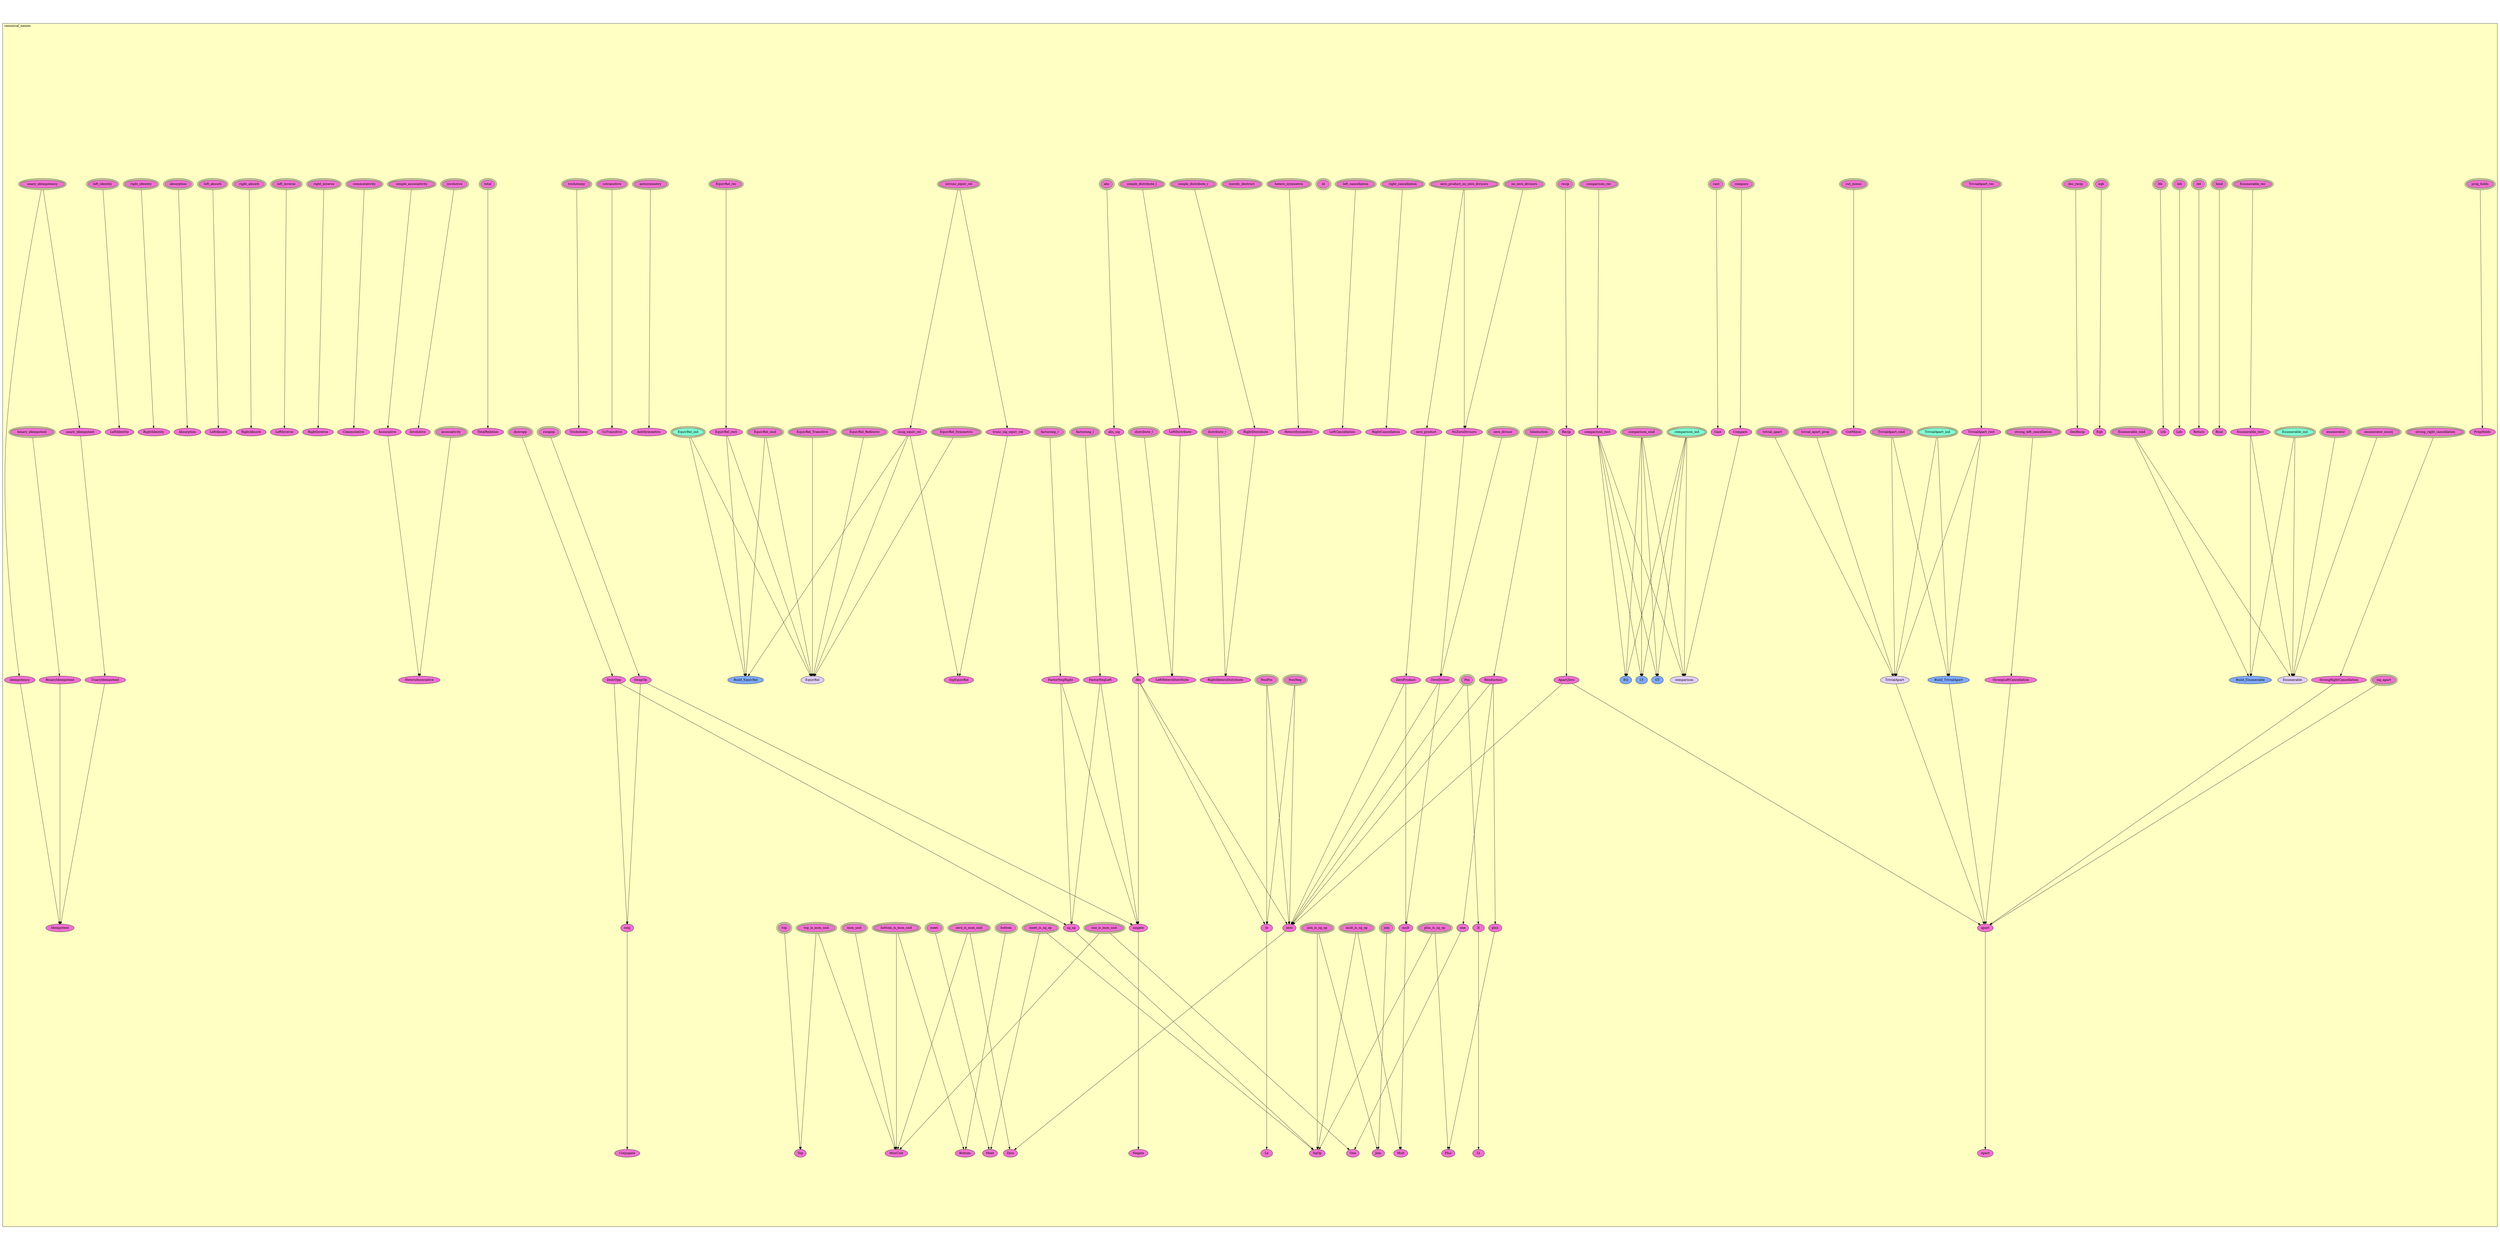 digraph HoTT_Classes_interfaces_canonical_names {
  graph [ratio=0.5]
  node [style=filled]
canonical_names_one_is_mon_unit [label="one_is_mon_unit", URL=<canonical_names.html#one_is_mon_unit>, peripheries=3, fillcolor="#F070D1"] ;
canonical_names_prop_holds [label="prop_holds", URL=<canonical_names.html#prop_holds>, peripheries=3, fillcolor="#F070D1"] ;
canonical_names_mult_is_sg_op [label="mult_is_sg_op", URL=<canonical_names.html#mult_is_sg_op>, peripheries=3, fillcolor="#F070D1"] ;
canonical_names_plus_is_sg_op [label="plus_is_sg_op", URL=<canonical_names.html#plus_is_sg_op>, peripheries=3, fillcolor="#F070D1"] ;
canonical_names_PropHolds [label="PropHolds", URL=<canonical_names.html#PropHolds>, fillcolor="#F070D1"] ;
canonical_names_enumerator_issurj [label="enumerator_issurj", URL=<canonical_names.html#enumerator_issurj>, peripheries=3, fillcolor="#F070D1"] ;
canonical_names_NonPos [label="NonPos", URL=<canonical_names.html#NonPos>, peripheries=3, fillcolor="#F070D1"] ;
canonical_names_enumerator [label="enumerator", URL=<canonical_names.html#enumerator>, peripheries=3, fillcolor="#F070D1"] ;
canonical_names_Pos [label="Pos", URL=<canonical_names.html#Pos>, peripheries=3, fillcolor="#F070D1"] ;
canonical_names_NonNeg [label="NonNeg", URL=<canonical_names.html#NonNeg>, peripheries=3, fillcolor="#F070D1"] ;
canonical_names_Enumerable_sind [label="Enumerable_sind", URL=<canonical_names.html#Enumerable_sind>, peripheries=3, fillcolor="#F070D1"] ;
canonical_names_lt [label="lt", URL=<canonical_names.html#lt>, fillcolor="#F070D1"] ;
canonical_names_Enumerable_rec [label="Enumerable_rec", URL=<canonical_names.html#Enumerable_rec>, peripheries=3, fillcolor="#F070D1"] ;
canonical_names_Lt [label="Lt", URL=<canonical_names.html#Lt>, fillcolor="#F070D1"] ;
canonical_names_Enumerable_ind [label="Enumerable_ind", URL=<canonical_names.html#Enumerable_ind>, peripheries=3, fillcolor="#7FFFD4"] ;
canonical_names_le [label="le", URL=<canonical_names.html#le>, fillcolor="#F070D1"] ;
canonical_names_Enumerable_rect [label="Enumerable_rect", URL=<canonical_names.html#Enumerable_rect>, fillcolor="#F070D1"] ;
canonical_names_Build_Enumerable [label="Build_Enumerable", URL=<canonical_names.html#Build_Enumerable>, fillcolor="#7FAAFF"] ;
canonical_names_Le [label="Le", URL=<canonical_names.html#Le>, fillcolor="#F070D1"] ;
canonical_names_Enumerable [label="Enumerable", URL=<canonical_names.html#Enumerable>, fillcolor="#E2CDFA"] ;
canonical_names_bottom [label="bottom", URL=<canonical_names.html#bottom>, peripheries=3, fillcolor="#F070D1"] ;
canonical_names_bind [label="bind", URL=<canonical_names.html#bind>, peripheries=3, fillcolor="#F070D1"] ;
canonical_names_Bottom [label="Bottom", URL=<canonical_names.html#Bottom>, fillcolor="#F070D1"] ;
canonical_names_top [label="top", URL=<canonical_names.html#top>, peripheries=3, fillcolor="#F070D1"] ;
canonical_names_Bind [label="Bind", URL=<canonical_names.html#Bind>, fillcolor="#F070D1"] ;
canonical_names_ret [label="ret", URL=<canonical_names.html#ret>, peripheries=3, fillcolor="#F070D1"] ;
canonical_names_Top [label="Top", URL=<canonical_names.html#Top>, fillcolor="#F070D1"] ;
canonical_names_join [label="join", URL=<canonical_names.html#join>, peripheries=3, fillcolor="#F070D1"] ;
canonical_names_Return [label="Return", URL=<canonical_names.html#Return>, fillcolor="#F070D1"] ;
canonical_names_leb [label="leb", URL=<canonical_names.html#leb>, peripheries=3, fillcolor="#F070D1"] ;
canonical_names_Join [label="Join", URL=<canonical_names.html#Join>, fillcolor="#F070D1"] ;
canonical_names_meet [label="meet", URL=<canonical_names.html#meet>, peripheries=3, fillcolor="#F070D1"] ;
canonical_names_Leb [label="Leb", URL=<canonical_names.html#Leb>, fillcolor="#F070D1"] ;
canonical_names_ltb [label="ltb", URL=<canonical_names.html#ltb>, peripheries=3, fillcolor="#F070D1"] ;
canonical_names_Meet [label="Meet", URL=<canonical_names.html#Meet>, fillcolor="#F070D1"] ;
canonical_names_recip [label="recip", URL=<canonical_names.html#recip>, peripheries=3, fillcolor="#F070D1"] ;
canonical_names_Ltb [label="Ltb", URL=<canonical_names.html#Ltb>, fillcolor="#F070D1"] ;
canonical_names_eqb [label="eqb", URL=<canonical_names.html#eqb>, peripheries=3, fillcolor="#F070D1"] ;
canonical_names_Recip [label="Recip", URL=<canonical_names.html#Recip>, fillcolor="#F070D1"] ;
canonical_names_Eqb [label="Eqb", URL=<canonical_names.html#Eqb>, fillcolor="#F070D1"] ;
canonical_names_ApartZero [label="ApartZero", URL=<canonical_names.html#ApartZero>, fillcolor="#F070D1"] ;
canonical_names_dec_recip [label="dec_recip", URL=<canonical_names.html#dec_recip>, peripheries=3, fillcolor="#F070D1"] ;
canonical_names_compare [label="compare", URL=<canonical_names.html#compare>, peripheries=3, fillcolor="#F070D1"] ;
canonical_names_DecRecip [label="DecRecip", URL=<canonical_names.html#DecRecip>, fillcolor="#F070D1"] ;
canonical_names_Compare [label="Compare", URL=<canonical_names.html#Compare>, fillcolor="#F070D1"] ;
canonical_names_negate [label="negate", URL=<canonical_names.html#negate>, fillcolor="#F070D1"] ;
canonical_names_comparison_sind [label="comparison_sind", URL=<canonical_names.html#comparison_sind>, peripheries=3, fillcolor="#F070D1"] ;
canonical_names_comparison_rec [label="comparison_rec", URL=<canonical_names.html#comparison_rec>, peripheries=3, fillcolor="#F070D1"] ;
canonical_names_Negate [label="Negate", URL=<canonical_names.html#Negate>, fillcolor="#F070D1"] ;
canonical_names_zero [label="zero", URL=<canonical_names.html#zero>, fillcolor="#F070D1"] ;
canonical_names_comparison_ind [label="comparison_ind", URL=<canonical_names.html#comparison_ind>, peripheries=3, fillcolor="#7FFFD4"] ;
canonical_names_comparison_rect [label="comparison_rect", URL=<canonical_names.html#comparison_rect>, fillcolor="#F070D1"] ;
canonical_names_Zero [label="Zero", URL=<canonical_names.html#Zero>, fillcolor="#F070D1"] ;
canonical_names_GT [label="GT", URL=<canonical_names.html#GT>, fillcolor="#7FAAFF"] ;
canonical_names_one [label="one", URL=<canonical_names.html#one>, fillcolor="#F070D1"] ;
canonical_names_EQ [label="EQ", URL=<canonical_names.html#EQ>, fillcolor="#7FAAFF"] ;
canonical_names_One [label="One", URL=<canonical_names.html#One>, fillcolor="#F070D1"] ;
canonical_names_LT [label="LT", URL=<canonical_names.html#LT>, fillcolor="#7FAAFF"] ;
canonical_names_mult [label="mult", URL=<canonical_names.html#mult>, fillcolor="#F070D1"] ;
canonical_names_comparison [label="comparison", URL=<canonical_names.html#comparison>, fillcolor="#E2CDFA"] ;
canonical_names_Mult [label="Mult", URL=<canonical_names.html#Mult>, fillcolor="#F070D1"] ;
canonical_names_plus [label="plus", URL=<canonical_names.html#plus>, fillcolor="#F070D1"] ;
canonical_names_cut_minus [label="cut_minus", URL=<canonical_names.html#cut_minus>, peripheries=3, fillcolor="#F070D1"] ;
canonical_names_Plus [label="Plus", URL=<canonical_names.html#Plus>, fillcolor="#F070D1"] ;
canonical_names_CutMinus [label="CutMinus", URL=<canonical_names.html#CutMinus>, fillcolor="#F070D1"] ;
canonical_names_mon_unit [label="mon_unit", URL=<canonical_names.html#mon_unit>, peripheries=3, fillcolor="#F070D1"] ;
canonical_names_biinduction [label="biinduction", URL=<canonical_names.html#biinduction>, peripheries=3, fillcolor="#F070D1"] ;
canonical_names_MonUnit [label="MonUnit", URL=<canonical_names.html#MonUnit>, fillcolor="#F070D1"] ;
canonical_names_Biinduction [label="Biinduction", URL=<canonical_names.html#Biinduction>, fillcolor="#F070D1"] ;
canonical_names_zero_product_no_zero_divisors [label="zero_product_no_zero_divisors", URL=<canonical_names.html#zero_product_no_zero_divisors>, peripheries=3, fillcolor="#F070D1"] ;
canonical_names_sg_op [label="sg_op", URL=<canonical_names.html#sg_op>, fillcolor="#F070D1"] ;
canonical_names_no_zero_divisors [label="no_zero_divisors", URL=<canonical_names.html#no_zero_divisors>, peripheries=3, fillcolor="#F070D1"] ;
canonical_names_SgOp [label="SgOp", URL=<canonical_names.html#SgOp>, fillcolor="#F070D1"] ;
canonical_names_cast [label="cast", URL=<canonical_names.html#cast>, peripheries=3, fillcolor="#F070D1"] ;
canonical_names_NoZeroDivisors [label="NoZeroDivisors", URL=<canonical_names.html#NoZeroDivisors>, fillcolor="#F070D1"] ;
canonical_names_zero_divisor [label="zero_divisor", URL=<canonical_names.html#zero_divisor>, peripheries=3, fillcolor="#F070D1"] ;
canonical_names_Cast [label="Cast", URL=<canonical_names.html#Cast>, fillcolor="#F070D1"] ;
canonical_names_sig_apart [label="sig_apart", URL=<canonical_names.html#sig_apart>, peripheries=3, fillcolor="#F070D1"] ;
canonical_names_ZeroDivisor [label="ZeroDivisor", URL=<canonical_names.html#ZeroDivisor>, fillcolor="#F070D1"] ;
canonical_names_zero_product [label="zero_product", URL=<canonical_names.html#zero_product>, fillcolor="#F070D1"] ;
canonical_names_trivial_apart [label="trivial_apart", URL=<canonical_names.html#trivial_apart>, peripheries=3, fillcolor="#F070D1"] ;
canonical_names_trivial_apart_prop [label="trivial_apart_prop", URL=<canonical_names.html#trivial_apart_prop>, peripheries=3, fillcolor="#F070D1"] ;
canonical_names_ZeroProduct [label="ZeroProduct", URL=<canonical_names.html#ZeroProduct>, fillcolor="#F070D1"] ;
canonical_names_strong_right_cancellation [label="strong_right_cancellation", URL=<canonical_names.html#strong_right_cancellation>, peripheries=3, fillcolor="#F070D1"] ;
canonical_names_TrivialApart_sind [label="TrivialApart_sind", URL=<canonical_names.html#TrivialApart_sind>, peripheries=3, fillcolor="#F070D1"] ;
canonical_names_TrivialApart_rec [label="TrivialApart_rec", URL=<canonical_names.html#TrivialApart_rec>, peripheries=3, fillcolor="#F070D1"] ;
canonical_names_StrongRightCancellation [label="StrongRightCancellation", URL=<canonical_names.html#StrongRightCancellation>, fillcolor="#F070D1"] ;
canonical_names_strong_left_cancellation [label="strong_left_cancellation", URL=<canonical_names.html#strong_left_cancellation>, peripheries=3, fillcolor="#F070D1"] ;
canonical_names_TrivialApart_ind [label="TrivialApart_ind", URL=<canonical_names.html#TrivialApart_ind>, peripheries=3, fillcolor="#7FFFD4"] ;
canonical_names_TrivialApart_rect [label="TrivialApart_rect", URL=<canonical_names.html#TrivialApart_rect>, fillcolor="#F070D1"] ;
canonical_names_StrongLeftCancellation [label="StrongLeftCancellation", URL=<canonical_names.html#StrongLeftCancellation>, fillcolor="#F070D1"] ;
canonical_names_Build_TrivialApart [label="Build_TrivialApart", URL=<canonical_names.html#Build_TrivialApart>, fillcolor="#7FAAFF"] ;
canonical_names_right_cancellation [label="right_cancellation", URL=<canonical_names.html#right_cancellation>, peripheries=3, fillcolor="#F070D1"] ;
canonical_names_TrivialApart [label="TrivialApart", URL=<canonical_names.html#TrivialApart>, fillcolor="#E2CDFA"] ;
canonical_names_RightCancellation [label="RightCancellation", URL=<canonical_names.html#RightCancellation>, fillcolor="#F070D1"] ;
canonical_names_left_cancellation [label="left_cancellation", URL=<canonical_names.html#left_cancellation>, peripheries=3, fillcolor="#F070D1"] ;
canonical_names_apart [label="apart", URL=<canonical_names.html#apart>, fillcolor="#F070D1"] ;
canonical_names_LeftCancellation [label="LeftCancellation", URL=<canonical_names.html#LeftCancellation>, fillcolor="#F070D1"] ;
canonical_names_Apart [label="Apart", URL=<canonical_names.html#Apart>, fillcolor="#F070D1"] ;
canonical_names_id [label="id", URL=<canonical_names.html#id>, peripheries=3, fillcolor="#F070D1"] ;
canonical_names_hetero_symmetric [label="hetero_symmetric", URL=<canonical_names.html#hetero_symmetric>, peripheries=3, fillcolor="#F070D1"] ;
canonical_names_merely_destruct [label="merely_destruct", URL=<canonical_names.html#merely_destruct>, peripheries=3, fillcolor="#F070D1"] ;
canonical_names_HeteroSymmetric [label="HeteroSymmetric", URL=<canonical_names.html#HeteroSymmetric>, fillcolor="#F070D1"] ;
canonical_names_simple_distribute_r [label="simple_distribute_r", URL=<canonical_names.html#simple_distribute_r>, peripheries=3, fillcolor="#F070D1"] ;
canonical_names_RightDistribute [label="RightDistribute", URL=<canonical_names.html#RightDistribute>, fillcolor="#F070D1"] ;
canonical_names_simple_distribute_l [label="simple_distribute_l", URL=<canonical_names.html#simple_distribute_l>, peripheries=3, fillcolor="#F070D1"] ;
canonical_names_LeftDistribute [label="LeftDistribute", URL=<canonical_names.html#LeftDistribute>, fillcolor="#F070D1"] ;
canonical_names_distribute_r [label="distribute_r", URL=<canonical_names.html#distribute_r>, peripheries=3, fillcolor="#F070D1"] ;
canonical_names_RightHeteroDistribute [label="RightHeteroDistribute", URL=<canonical_names.html#RightHeteroDistribute>, fillcolor="#F070D1"] ;
canonical_names_distribute_l [label="distribute_l", URL=<canonical_names.html#distribute_l>, peripheries=3, fillcolor="#F070D1"] ;
canonical_names_LeftHeteroDistribute [label="LeftHeteroDistribute", URL=<canonical_names.html#LeftHeteroDistribute>, fillcolor="#F070D1"] ;
canonical_names_factorneg_r [label="factorneg_r", URL=<canonical_names.html#factorneg_r>, peripheries=3, fillcolor="#F070D1"] ;
canonical_names_FactorNegRight [label="FactorNegRight", URL=<canonical_names.html#FactorNegRight>, fillcolor="#F070D1"] ;
canonical_names_factorneg_l [label="factorneg_l", URL=<canonical_names.html#factorneg_l>, peripheries=3, fillcolor="#F070D1"] ;
canonical_names_FactorNegLeft [label="FactorNegLeft", URL=<canonical_names.html#FactorNegLeft>, fillcolor="#F070D1"] ;
canonical_names_swapop [label="swapop", URL=<canonical_names.html#swapop>, peripheries=3, fillcolor="#F070D1"] ;
canonical_names_SwapOp [label="SwapOp", URL=<canonical_names.html#SwapOp>, fillcolor="#F070D1"] ;
canonical_names_distropp [label="distropp", URL=<canonical_names.html#distropp>, peripheries=3, fillcolor="#F070D1"] ;
canonical_names_DistrOpp [label="DistrOpp", URL=<canonical_names.html#DistrOpp>, fillcolor="#F070D1"] ;
canonical_names_conj [label="conj", URL=<canonical_names.html#conj>, fillcolor="#F070D1"] ;
canonical_names_Conjugate [label="Conjugate", URL=<canonical_names.html#Conjugate>, fillcolor="#F070D1"] ;
canonical_names_istrunc_equiv_rel [label="istrunc_equiv_rel", URL=<canonical_names.html#istrunc_equiv_rel>, peripheries=3, fillcolor="#F070D1"] ;
canonical_names_issig_equiv_rel [label="issig_equiv_rel", URL=<canonical_names.html#issig_equiv_rel>, fillcolor="#F070D1"] ;
canonical_names_trunc_sig_equiv_rel [label="trunc_sig_equiv_rel", URL=<canonical_names.html#trunc_sig_equiv_rel>, fillcolor="#F070D1"] ;
canonical_names_SigEquivRel [label="SigEquivRel", URL=<canonical_names.html#SigEquivRel>, fillcolor="#F070D1"] ;
canonical_names_EquivRel_Transitive [label="EquivRel_Transitive", URL=<canonical_names.html#EquivRel_Transitive>, peripheries=3, fillcolor="#F070D1"] ;
canonical_names_EquivRel_Symmetric [label="EquivRel_Symmetric", URL=<canonical_names.html#EquivRel_Symmetric>, peripheries=3, fillcolor="#F070D1"] ;
canonical_names_EquivRel_Reflexive [label="EquivRel_Reflexive", URL=<canonical_names.html#EquivRel_Reflexive>, peripheries=3, fillcolor="#F070D1"] ;
canonical_names_EquivRel_sind [label="EquivRel_sind", URL=<canonical_names.html#EquivRel_sind>, peripheries=3, fillcolor="#F070D1"] ;
canonical_names_EquivRel_rec [label="EquivRel_rec", URL=<canonical_names.html#EquivRel_rec>, peripheries=3, fillcolor="#F070D1"] ;
canonical_names_EquivRel_ind [label="EquivRel_ind", URL=<canonical_names.html#EquivRel_ind>, peripheries=3, fillcolor="#7FFFD4"] ;
canonical_names_EquivRel_rect [label="EquivRel_rect", URL=<canonical_names.html#EquivRel_rect>, fillcolor="#F070D1"] ;
canonical_names_Build_EquivRel [label="Build_EquivRel", URL=<canonical_names.html#Build_EquivRel>, fillcolor="#7FAAFF"] ;
canonical_names_EquivRel [label="EquivRel", URL=<canonical_names.html#EquivRel>, fillcolor="#E2CDFA"] ;
canonical_names_antisymmetry [label="antisymmetry", URL=<canonical_names.html#antisymmetry>, peripheries=3, fillcolor="#F070D1"] ;
canonical_names_AntiSymmetric [label="AntiSymmetric", URL=<canonical_names.html#AntiSymmetric>, fillcolor="#F070D1"] ;
canonical_names_cotransitive [label="cotransitive", URL=<canonical_names.html#cotransitive>, peripheries=3, fillcolor="#F070D1"] ;
canonical_names_CoTransitive [label="CoTransitive", URL=<canonical_names.html#CoTransitive>, fillcolor="#F070D1"] ;
canonical_names_trichotomy [label="trichotomy", URL=<canonical_names.html#trichotomy>, peripheries=3, fillcolor="#F070D1"] ;
canonical_names_Trichotomy [label="Trichotomy", URL=<canonical_names.html#Trichotomy>, fillcolor="#F070D1"] ;
canonical_names_total [label="total", URL=<canonical_names.html#total>, peripheries=3, fillcolor="#F070D1"] ;
canonical_names_TotalRelation [label="TotalRelation", URL=<canonical_names.html#TotalRelation>, fillcolor="#F070D1"] ;
canonical_names_involutive [label="involutive", URL=<canonical_names.html#involutive>, peripheries=3, fillcolor="#F070D1"] ;
canonical_names_Involutive [label="Involutive", URL=<canonical_names.html#Involutive>, fillcolor="#F070D1"] ;
canonical_names_simple_associativity [label="simple_associativity", URL=<canonical_names.html#simple_associativity>, peripheries=3, fillcolor="#F070D1"] ;
canonical_names_Associative [label="Associative", URL=<canonical_names.html#Associative>, fillcolor="#F070D1"] ;
canonical_names_associativity [label="associativity", URL=<canonical_names.html#associativity>, peripheries=3, fillcolor="#F070D1"] ;
canonical_names_HeteroAssociative [label="HeteroAssociative", URL=<canonical_names.html#HeteroAssociative>, fillcolor="#F070D1"] ;
canonical_names_commutativity [label="commutativity", URL=<canonical_names.html#commutativity>, peripheries=3, fillcolor="#F070D1"] ;
canonical_names_Commutative [label="Commutative", URL=<canonical_names.html#Commutative>, fillcolor="#F070D1"] ;
canonical_names_right_inverse [label="right_inverse", URL=<canonical_names.html#right_inverse>, peripheries=3, fillcolor="#F070D1"] ;
canonical_names_RightInverse [label="RightInverse", URL=<canonical_names.html#RightInverse>, fillcolor="#F070D1"] ;
canonical_names_left_inverse [label="left_inverse", URL=<canonical_names.html#left_inverse>, peripheries=3, fillcolor="#F070D1"] ;
canonical_names_LeftInverse [label="LeftInverse", URL=<canonical_names.html#LeftInverse>, fillcolor="#F070D1"] ;
canonical_names_right_absorb [label="right_absorb", URL=<canonical_names.html#right_absorb>, peripheries=3, fillcolor="#F070D1"] ;
canonical_names_RightAbsorb [label="RightAbsorb", URL=<canonical_names.html#RightAbsorb>, fillcolor="#F070D1"] ;
canonical_names_left_absorb [label="left_absorb", URL=<canonical_names.html#left_absorb>, peripheries=3, fillcolor="#F070D1"] ;
canonical_names_LeftAbsorb [label="LeftAbsorb", URL=<canonical_names.html#LeftAbsorb>, fillcolor="#F070D1"] ;
canonical_names_absorption [label="absorption", URL=<canonical_names.html#absorption>, peripheries=3, fillcolor="#F070D1"] ;
canonical_names_Absorption [label="Absorption", URL=<canonical_names.html#Absorption>, fillcolor="#F070D1"] ;
canonical_names_right_identity [label="right_identity", URL=<canonical_names.html#right_identity>, peripheries=3, fillcolor="#F070D1"] ;
canonical_names_RightIdentity [label="RightIdentity", URL=<canonical_names.html#RightIdentity>, fillcolor="#F070D1"] ;
canonical_names_left_identity [label="left_identity", URL=<canonical_names.html#left_identity>, peripheries=3, fillcolor="#F070D1"] ;
canonical_names_LeftIdentity [label="LeftIdentity", URL=<canonical_names.html#LeftIdentity>, fillcolor="#F070D1"] ;
canonical_names_binary_idempotent [label="binary_idempotent", URL=<canonical_names.html#binary_idempotent>, peripheries=3, fillcolor="#F070D1"] ;
canonical_names_BinaryIdempotent [label="BinaryIdempotent", URL=<canonical_names.html#BinaryIdempotent>, fillcolor="#F070D1"] ;
canonical_names_unary_idempotency [label="unary_idempotency", URL=<canonical_names.html#unary_idempotency>, peripheries=3, fillcolor="#F070D1"] ;
canonical_names_unary_idempotent [label="unary_idempotent", URL=<canonical_names.html#unary_idempotent>, fillcolor="#F070D1"] ;
canonical_names_UnaryIdempotent [label="UnaryIdempotent", URL=<canonical_names.html#UnaryIdempotent>, fillcolor="#F070D1"] ;
canonical_names_idempotency [label="idempotency", URL=<canonical_names.html#idempotency>, fillcolor="#F070D1"] ;
canonical_names_Idempotent [label="Idempotent", URL=<canonical_names.html#Idempotent>, fillcolor="#F070D1"] ;
canonical_names_abs [label="abs", URL=<canonical_names.html#abs>, peripheries=3, fillcolor="#F070D1"] ;
canonical_names_abs_sig [label="abs_sig", URL=<canonical_names.html#abs_sig>, fillcolor="#F070D1"] ;
canonical_names_Abs [label="Abs", URL=<canonical_names.html#Abs>, fillcolor="#F070D1"] ;
canonical_names_bottom_is_mon_unit [label="bottom_is_mon_unit", URL=<canonical_names.html#bottom_is_mon_unit>, peripheries=3, fillcolor="#F070D1"] ;
canonical_names_top_is_mon_unit [label="top_is_mon_unit", URL=<canonical_names.html#top_is_mon_unit>, peripheries=3, fillcolor="#F070D1"] ;
canonical_names_join_is_sg_op [label="join_is_sg_op", URL=<canonical_names.html#join_is_sg_op>, peripheries=3, fillcolor="#F070D1"] ;
canonical_names_meet_is_sg_op [label="meet_is_sg_op", URL=<canonical_names.html#meet_is_sg_op>, peripheries=3, fillcolor="#F070D1"] ;
canonical_names_zero_is_mon_unit [label="zero_is_mon_unit", URL=<canonical_names.html#zero_is_mon_unit>, peripheries=3, fillcolor="#F070D1"] ;
  canonical_names_one_is_mon_unit -> canonical_names_One [] ;
  canonical_names_one_is_mon_unit -> canonical_names_MonUnit [] ;
  canonical_names_prop_holds -> canonical_names_PropHolds [] ;
  canonical_names_mult_is_sg_op -> canonical_names_Mult [] ;
  canonical_names_mult_is_sg_op -> canonical_names_SgOp [] ;
  canonical_names_plus_is_sg_op -> canonical_names_Plus [] ;
  canonical_names_plus_is_sg_op -> canonical_names_SgOp [] ;
  canonical_names_enumerator_issurj -> canonical_names_Enumerable [] ;
  canonical_names_NonPos -> canonical_names_le [] ;
  canonical_names_NonPos -> canonical_names_zero [] ;
  canonical_names_enumerator -> canonical_names_Enumerable [] ;
  canonical_names_Pos -> canonical_names_lt [] ;
  canonical_names_Pos -> canonical_names_zero [] ;
  canonical_names_NonNeg -> canonical_names_le [] ;
  canonical_names_NonNeg -> canonical_names_zero [] ;
  canonical_names_Enumerable_sind -> canonical_names_Build_Enumerable [] ;
  canonical_names_Enumerable_sind -> canonical_names_Enumerable [] ;
  canonical_names_lt -> canonical_names_Lt [] ;
  canonical_names_Enumerable_rec -> canonical_names_Enumerable_rect [] ;
  canonical_names_Enumerable_ind -> canonical_names_Build_Enumerable [] ;
  canonical_names_Enumerable_ind -> canonical_names_Enumerable [] ;
  canonical_names_le -> canonical_names_Le [] ;
  canonical_names_Enumerable_rect -> canonical_names_Build_Enumerable [] ;
  canonical_names_Enumerable_rect -> canonical_names_Enumerable [] ;
  canonical_names_bottom -> canonical_names_Bottom [] ;
  canonical_names_bind -> canonical_names_Bind [] ;
  canonical_names_top -> canonical_names_Top [] ;
  canonical_names_ret -> canonical_names_Return [] ;
  canonical_names_join -> canonical_names_Join [] ;
  canonical_names_leb -> canonical_names_Leb [] ;
  canonical_names_meet -> canonical_names_Meet [] ;
  canonical_names_ltb -> canonical_names_Ltb [] ;
  canonical_names_recip -> canonical_names_Recip [] ;
  canonical_names_eqb -> canonical_names_Eqb [] ;
  canonical_names_Recip -> canonical_names_ApartZero [] ;
  canonical_names_ApartZero -> canonical_names_zero [] ;
  canonical_names_ApartZero -> canonical_names_apart [] ;
  canonical_names_dec_recip -> canonical_names_DecRecip [] ;
  canonical_names_compare -> canonical_names_Compare [] ;
  canonical_names_Compare -> canonical_names_comparison [] ;
  canonical_names_negate -> canonical_names_Negate [] ;
  canonical_names_comparison_sind -> canonical_names_GT [] ;
  canonical_names_comparison_sind -> canonical_names_EQ [] ;
  canonical_names_comparison_sind -> canonical_names_LT [] ;
  canonical_names_comparison_sind -> canonical_names_comparison [] ;
  canonical_names_comparison_rec -> canonical_names_comparison_rect [] ;
  canonical_names_zero -> canonical_names_Zero [] ;
  canonical_names_comparison_ind -> canonical_names_GT [] ;
  canonical_names_comparison_ind -> canonical_names_EQ [] ;
  canonical_names_comparison_ind -> canonical_names_LT [] ;
  canonical_names_comparison_ind -> canonical_names_comparison [] ;
  canonical_names_comparison_rect -> canonical_names_GT [] ;
  canonical_names_comparison_rect -> canonical_names_EQ [] ;
  canonical_names_comparison_rect -> canonical_names_LT [] ;
  canonical_names_comparison_rect -> canonical_names_comparison [] ;
  canonical_names_one -> canonical_names_One [] ;
  canonical_names_mult -> canonical_names_Mult [] ;
  canonical_names_plus -> canonical_names_Plus [] ;
  canonical_names_cut_minus -> canonical_names_CutMinus [] ;
  canonical_names_mon_unit -> canonical_names_MonUnit [] ;
  canonical_names_biinduction -> canonical_names_Biinduction [] ;
  canonical_names_Biinduction -> canonical_names_zero [] ;
  canonical_names_Biinduction -> canonical_names_one [] ;
  canonical_names_Biinduction -> canonical_names_plus [] ;
  canonical_names_zero_product_no_zero_divisors -> canonical_names_NoZeroDivisors [] ;
  canonical_names_zero_product_no_zero_divisors -> canonical_names_zero_product [] ;
  canonical_names_sg_op -> canonical_names_SgOp [] ;
  canonical_names_no_zero_divisors -> canonical_names_NoZeroDivisors [] ;
  canonical_names_cast -> canonical_names_Cast [] ;
  canonical_names_NoZeroDivisors -> canonical_names_ZeroDivisor [] ;
  canonical_names_zero_divisor -> canonical_names_ZeroDivisor [] ;
  canonical_names_sig_apart -> canonical_names_apart [] ;
  canonical_names_ZeroDivisor -> canonical_names_zero [] ;
  canonical_names_ZeroDivisor -> canonical_names_mult [] ;
  canonical_names_zero_product -> canonical_names_ZeroProduct [] ;
  canonical_names_trivial_apart -> canonical_names_TrivialApart [] ;
  canonical_names_trivial_apart_prop -> canonical_names_TrivialApart [] ;
  canonical_names_ZeroProduct -> canonical_names_zero [] ;
  canonical_names_ZeroProduct -> canonical_names_mult [] ;
  canonical_names_strong_right_cancellation -> canonical_names_StrongRightCancellation [] ;
  canonical_names_TrivialApart_sind -> canonical_names_Build_TrivialApart [] ;
  canonical_names_TrivialApart_sind -> canonical_names_TrivialApart [] ;
  canonical_names_TrivialApart_rec -> canonical_names_TrivialApart_rect [] ;
  canonical_names_StrongRightCancellation -> canonical_names_apart [] ;
  canonical_names_strong_left_cancellation -> canonical_names_StrongLeftCancellation [] ;
  canonical_names_TrivialApart_ind -> canonical_names_Build_TrivialApart [] ;
  canonical_names_TrivialApart_ind -> canonical_names_TrivialApart [] ;
  canonical_names_TrivialApart_rect -> canonical_names_Build_TrivialApart [] ;
  canonical_names_TrivialApart_rect -> canonical_names_TrivialApart [] ;
  canonical_names_StrongLeftCancellation -> canonical_names_apart [] ;
  canonical_names_Build_TrivialApart -> canonical_names_apart [] ;
  canonical_names_right_cancellation -> canonical_names_RightCancellation [] ;
  canonical_names_TrivialApart -> canonical_names_apart [] ;
  canonical_names_left_cancellation -> canonical_names_LeftCancellation [] ;
  canonical_names_apart -> canonical_names_Apart [] ;
  canonical_names_hetero_symmetric -> canonical_names_HeteroSymmetric [] ;
  canonical_names_simple_distribute_r -> canonical_names_RightDistribute [] ;
  canonical_names_RightDistribute -> canonical_names_RightHeteroDistribute [] ;
  canonical_names_simple_distribute_l -> canonical_names_LeftDistribute [] ;
  canonical_names_LeftDistribute -> canonical_names_LeftHeteroDistribute [] ;
  canonical_names_distribute_r -> canonical_names_RightHeteroDistribute [] ;
  canonical_names_distribute_l -> canonical_names_LeftHeteroDistribute [] ;
  canonical_names_factorneg_r -> canonical_names_FactorNegRight [] ;
  canonical_names_FactorNegRight -> canonical_names_negate [] ;
  canonical_names_FactorNegRight -> canonical_names_sg_op [] ;
  canonical_names_factorneg_l -> canonical_names_FactorNegLeft [] ;
  canonical_names_FactorNegLeft -> canonical_names_negate [] ;
  canonical_names_FactorNegLeft -> canonical_names_sg_op [] ;
  canonical_names_swapop -> canonical_names_SwapOp [] ;
  canonical_names_SwapOp -> canonical_names_conj [] ;
  canonical_names_SwapOp -> canonical_names_negate [] ;
  canonical_names_distropp -> canonical_names_DistrOpp [] ;
  canonical_names_DistrOpp -> canonical_names_conj [] ;
  canonical_names_DistrOpp -> canonical_names_sg_op [] ;
  canonical_names_conj -> canonical_names_Conjugate [] ;
  canonical_names_istrunc_equiv_rel -> canonical_names_issig_equiv_rel [] ;
  canonical_names_istrunc_equiv_rel -> canonical_names_trunc_sig_equiv_rel [] ;
  canonical_names_issig_equiv_rel -> canonical_names_SigEquivRel [] ;
  canonical_names_issig_equiv_rel -> canonical_names_Build_EquivRel [] ;
  canonical_names_issig_equiv_rel -> canonical_names_EquivRel [] ;
  canonical_names_trunc_sig_equiv_rel -> canonical_names_SigEquivRel [] ;
  canonical_names_EquivRel_Transitive -> canonical_names_EquivRel [] ;
  canonical_names_EquivRel_Symmetric -> canonical_names_EquivRel [] ;
  canonical_names_EquivRel_Reflexive -> canonical_names_EquivRel [] ;
  canonical_names_EquivRel_sind -> canonical_names_Build_EquivRel [] ;
  canonical_names_EquivRel_sind -> canonical_names_EquivRel [] ;
  canonical_names_EquivRel_rec -> canonical_names_EquivRel_rect [] ;
  canonical_names_EquivRel_ind -> canonical_names_Build_EquivRel [] ;
  canonical_names_EquivRel_ind -> canonical_names_EquivRel [] ;
  canonical_names_EquivRel_rect -> canonical_names_Build_EquivRel [] ;
  canonical_names_EquivRel_rect -> canonical_names_EquivRel [] ;
  canonical_names_antisymmetry -> canonical_names_AntiSymmetric [] ;
  canonical_names_cotransitive -> canonical_names_CoTransitive [] ;
  canonical_names_trichotomy -> canonical_names_Trichotomy [] ;
  canonical_names_total -> canonical_names_TotalRelation [] ;
  canonical_names_involutive -> canonical_names_Involutive [] ;
  canonical_names_simple_associativity -> canonical_names_Associative [] ;
  canonical_names_Associative -> canonical_names_HeteroAssociative [] ;
  canonical_names_associativity -> canonical_names_HeteroAssociative [] ;
  canonical_names_commutativity -> canonical_names_Commutative [] ;
  canonical_names_right_inverse -> canonical_names_RightInverse [] ;
  canonical_names_left_inverse -> canonical_names_LeftInverse [] ;
  canonical_names_right_absorb -> canonical_names_RightAbsorb [] ;
  canonical_names_left_absorb -> canonical_names_LeftAbsorb [] ;
  canonical_names_absorption -> canonical_names_Absorption [] ;
  canonical_names_right_identity -> canonical_names_RightIdentity [] ;
  canonical_names_left_identity -> canonical_names_LeftIdentity [] ;
  canonical_names_binary_idempotent -> canonical_names_BinaryIdempotent [] ;
  canonical_names_BinaryIdempotent -> canonical_names_Idempotent [] ;
  canonical_names_unary_idempotency -> canonical_names_unary_idempotent [] ;
  canonical_names_unary_idempotency -> canonical_names_idempotency [] ;
  canonical_names_unary_idempotent -> canonical_names_UnaryIdempotent [] ;
  canonical_names_UnaryIdempotent -> canonical_names_Idempotent [] ;
  canonical_names_idempotency -> canonical_names_Idempotent [] ;
  canonical_names_abs -> canonical_names_abs_sig [] ;
  canonical_names_abs_sig -> canonical_names_Abs [] ;
  canonical_names_Abs -> canonical_names_le [] ;
  canonical_names_Abs -> canonical_names_negate [] ;
  canonical_names_Abs -> canonical_names_zero [] ;
  canonical_names_bottom_is_mon_unit -> canonical_names_Bottom [] ;
  canonical_names_bottom_is_mon_unit -> canonical_names_MonUnit [] ;
  canonical_names_top_is_mon_unit -> canonical_names_Top [] ;
  canonical_names_top_is_mon_unit -> canonical_names_MonUnit [] ;
  canonical_names_join_is_sg_op -> canonical_names_Join [] ;
  canonical_names_join_is_sg_op -> canonical_names_SgOp [] ;
  canonical_names_meet_is_sg_op -> canonical_names_Meet [] ;
  canonical_names_meet_is_sg_op -> canonical_names_SgOp [] ;
  canonical_names_zero_is_mon_unit -> canonical_names_Zero [] ;
  canonical_names_zero_is_mon_unit -> canonical_names_MonUnit [] ;
subgraph cluster_canonical_names { label="canonical_names"; fillcolor="#FFFFC3"; labeljust=l; style=filled 
canonical_names_zero_is_mon_unit; canonical_names_meet_is_sg_op; canonical_names_join_is_sg_op; canonical_names_top_is_mon_unit; canonical_names_bottom_is_mon_unit; canonical_names_Abs; canonical_names_abs_sig; canonical_names_abs; canonical_names_Idempotent; canonical_names_idempotency; canonical_names_UnaryIdempotent; canonical_names_unary_idempotent; canonical_names_unary_idempotency; canonical_names_BinaryIdempotent; canonical_names_binary_idempotent; canonical_names_LeftIdentity; canonical_names_left_identity; canonical_names_RightIdentity; canonical_names_right_identity; canonical_names_Absorption; canonical_names_absorption; canonical_names_LeftAbsorb; canonical_names_left_absorb; canonical_names_RightAbsorb; canonical_names_right_absorb; canonical_names_LeftInverse; canonical_names_left_inverse; canonical_names_RightInverse; canonical_names_right_inverse; canonical_names_Commutative; canonical_names_commutativity; canonical_names_HeteroAssociative; canonical_names_associativity; canonical_names_Associative; canonical_names_simple_associativity; canonical_names_Involutive; canonical_names_involutive; canonical_names_TotalRelation; canonical_names_total; canonical_names_Trichotomy; canonical_names_trichotomy; canonical_names_CoTransitive; canonical_names_cotransitive; canonical_names_AntiSymmetric; canonical_names_antisymmetry; canonical_names_EquivRel; canonical_names_Build_EquivRel; canonical_names_EquivRel_rect; canonical_names_EquivRel_ind; canonical_names_EquivRel_rec; canonical_names_EquivRel_sind; canonical_names_EquivRel_Reflexive; canonical_names_EquivRel_Symmetric; canonical_names_EquivRel_Transitive; canonical_names_SigEquivRel; canonical_names_trunc_sig_equiv_rel; canonical_names_issig_equiv_rel; canonical_names_istrunc_equiv_rel; canonical_names_Conjugate; canonical_names_conj; canonical_names_DistrOpp; canonical_names_distropp; canonical_names_SwapOp; canonical_names_swapop; canonical_names_FactorNegLeft; canonical_names_factorneg_l; canonical_names_FactorNegRight; canonical_names_factorneg_r; canonical_names_LeftHeteroDistribute; canonical_names_distribute_l; canonical_names_RightHeteroDistribute; canonical_names_distribute_r; canonical_names_LeftDistribute; canonical_names_simple_distribute_l; canonical_names_RightDistribute; canonical_names_simple_distribute_r; canonical_names_HeteroSymmetric; canonical_names_merely_destruct; canonical_names_hetero_symmetric; canonical_names_id; canonical_names_Apart; canonical_names_LeftCancellation; canonical_names_apart; canonical_names_left_cancellation; canonical_names_RightCancellation; canonical_names_TrivialApart; canonical_names_right_cancellation; canonical_names_Build_TrivialApart; canonical_names_StrongLeftCancellation; canonical_names_TrivialApart_rect; canonical_names_TrivialApart_ind; canonical_names_strong_left_cancellation; canonical_names_StrongRightCancellation; canonical_names_TrivialApart_rec; canonical_names_TrivialApart_sind; canonical_names_strong_right_cancellation; canonical_names_ZeroProduct; canonical_names_trivial_apart_prop; canonical_names_trivial_apart; canonical_names_zero_product; canonical_names_ZeroDivisor; canonical_names_sig_apart; canonical_names_Cast; canonical_names_zero_divisor; canonical_names_NoZeroDivisors; canonical_names_cast; canonical_names_SgOp; canonical_names_no_zero_divisors; canonical_names_sg_op; canonical_names_zero_product_no_zero_divisors; canonical_names_Biinduction; canonical_names_MonUnit; canonical_names_biinduction; canonical_names_mon_unit; canonical_names_CutMinus; canonical_names_Plus; canonical_names_cut_minus; canonical_names_plus; canonical_names_Mult; canonical_names_comparison; canonical_names_mult; canonical_names_LT; canonical_names_One; canonical_names_EQ; canonical_names_one; canonical_names_GT; canonical_names_Zero; canonical_names_comparison_rect; canonical_names_comparison_ind; canonical_names_zero; canonical_names_Negate; canonical_names_comparison_rec; canonical_names_comparison_sind; canonical_names_negate; canonical_names_Compare; canonical_names_DecRecip; canonical_names_compare; canonical_names_dec_recip; canonical_names_ApartZero; canonical_names_Eqb; canonical_names_Recip; canonical_names_eqb; canonical_names_Ltb; canonical_names_recip; canonical_names_Meet; canonical_names_ltb; canonical_names_Leb; canonical_names_meet; canonical_names_Join; canonical_names_leb; canonical_names_Return; canonical_names_join; canonical_names_Top; canonical_names_ret; canonical_names_Bind; canonical_names_top; canonical_names_Bottom; canonical_names_bind; canonical_names_bottom; canonical_names_Enumerable; canonical_names_Le; canonical_names_Build_Enumerable; canonical_names_Enumerable_rect; canonical_names_le; canonical_names_Enumerable_ind; canonical_names_Lt; canonical_names_Enumerable_rec; canonical_names_lt; canonical_names_Enumerable_sind; canonical_names_NonNeg; canonical_names_Pos; canonical_names_enumerator; canonical_names_NonPos; canonical_names_enumerator_issurj; canonical_names_PropHolds; canonical_names_plus_is_sg_op; canonical_names_mult_is_sg_op; canonical_names_prop_holds; canonical_names_one_is_mon_unit; };
} /* END */
